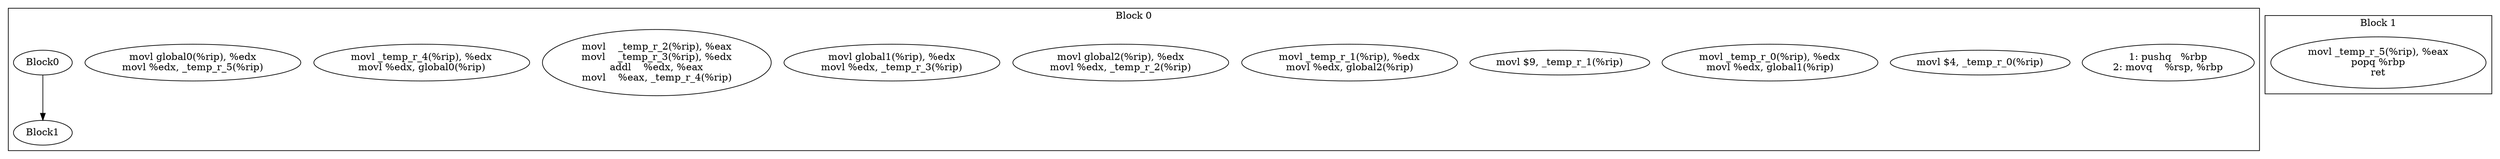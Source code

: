 digraph CFG {
	subgraph cluster_0 {
		label="Block 0";
		"init_block" [label="1: pushq   %rbp\n2: movq    %rsp, %rbp\n"];
		"0x561309242910" [label="movl $4, _temp_r_0(%rip)\n"];
		"0x561309242940" [label="movl _temp_r_0(%rip), %edx\nmovl %edx, global1(%rip)\n"];
		"0x561309242970" [label="movl $9, _temp_r_1(%rip)\n"];
		"0x5613092429a0" [label="movl _temp_r_1(%rip), %edx\nmovl %edx, global2(%rip)\n"];
		"0x5613092429d0" [label="movl global2(%rip), %edx\nmovl %edx, _temp_r_2(%rip)\n"];
		"0x561309242a00" [label="movl global1(%rip), %edx\nmovl %edx, _temp_r_3(%rip)\n"];
		"0x561309242a30" [label="movl    _temp_r_2(%rip), %eax\nmovl    _temp_r_3(%rip), %edx\naddl    %edx, %eax\nmovl    %eax, _temp_r_4(%rip)\n"];
		"0x561309242a60" [label="movl _temp_r_4(%rip), %edx\nmovl %edx, global0(%rip)\n"];
		"0x561309242a90" [label="movl global0(%rip), %edx\nmovl %edx, _temp_r_5(%rip)\n"];
		"Block0" -> "Block1";
	}
	subgraph cluster_1 {
		label="Block 1";
		"0x561309242ac0" [label="movl _temp_r_5(%rip), %eax\npopq %rbp\nret\n"];
	}
}
